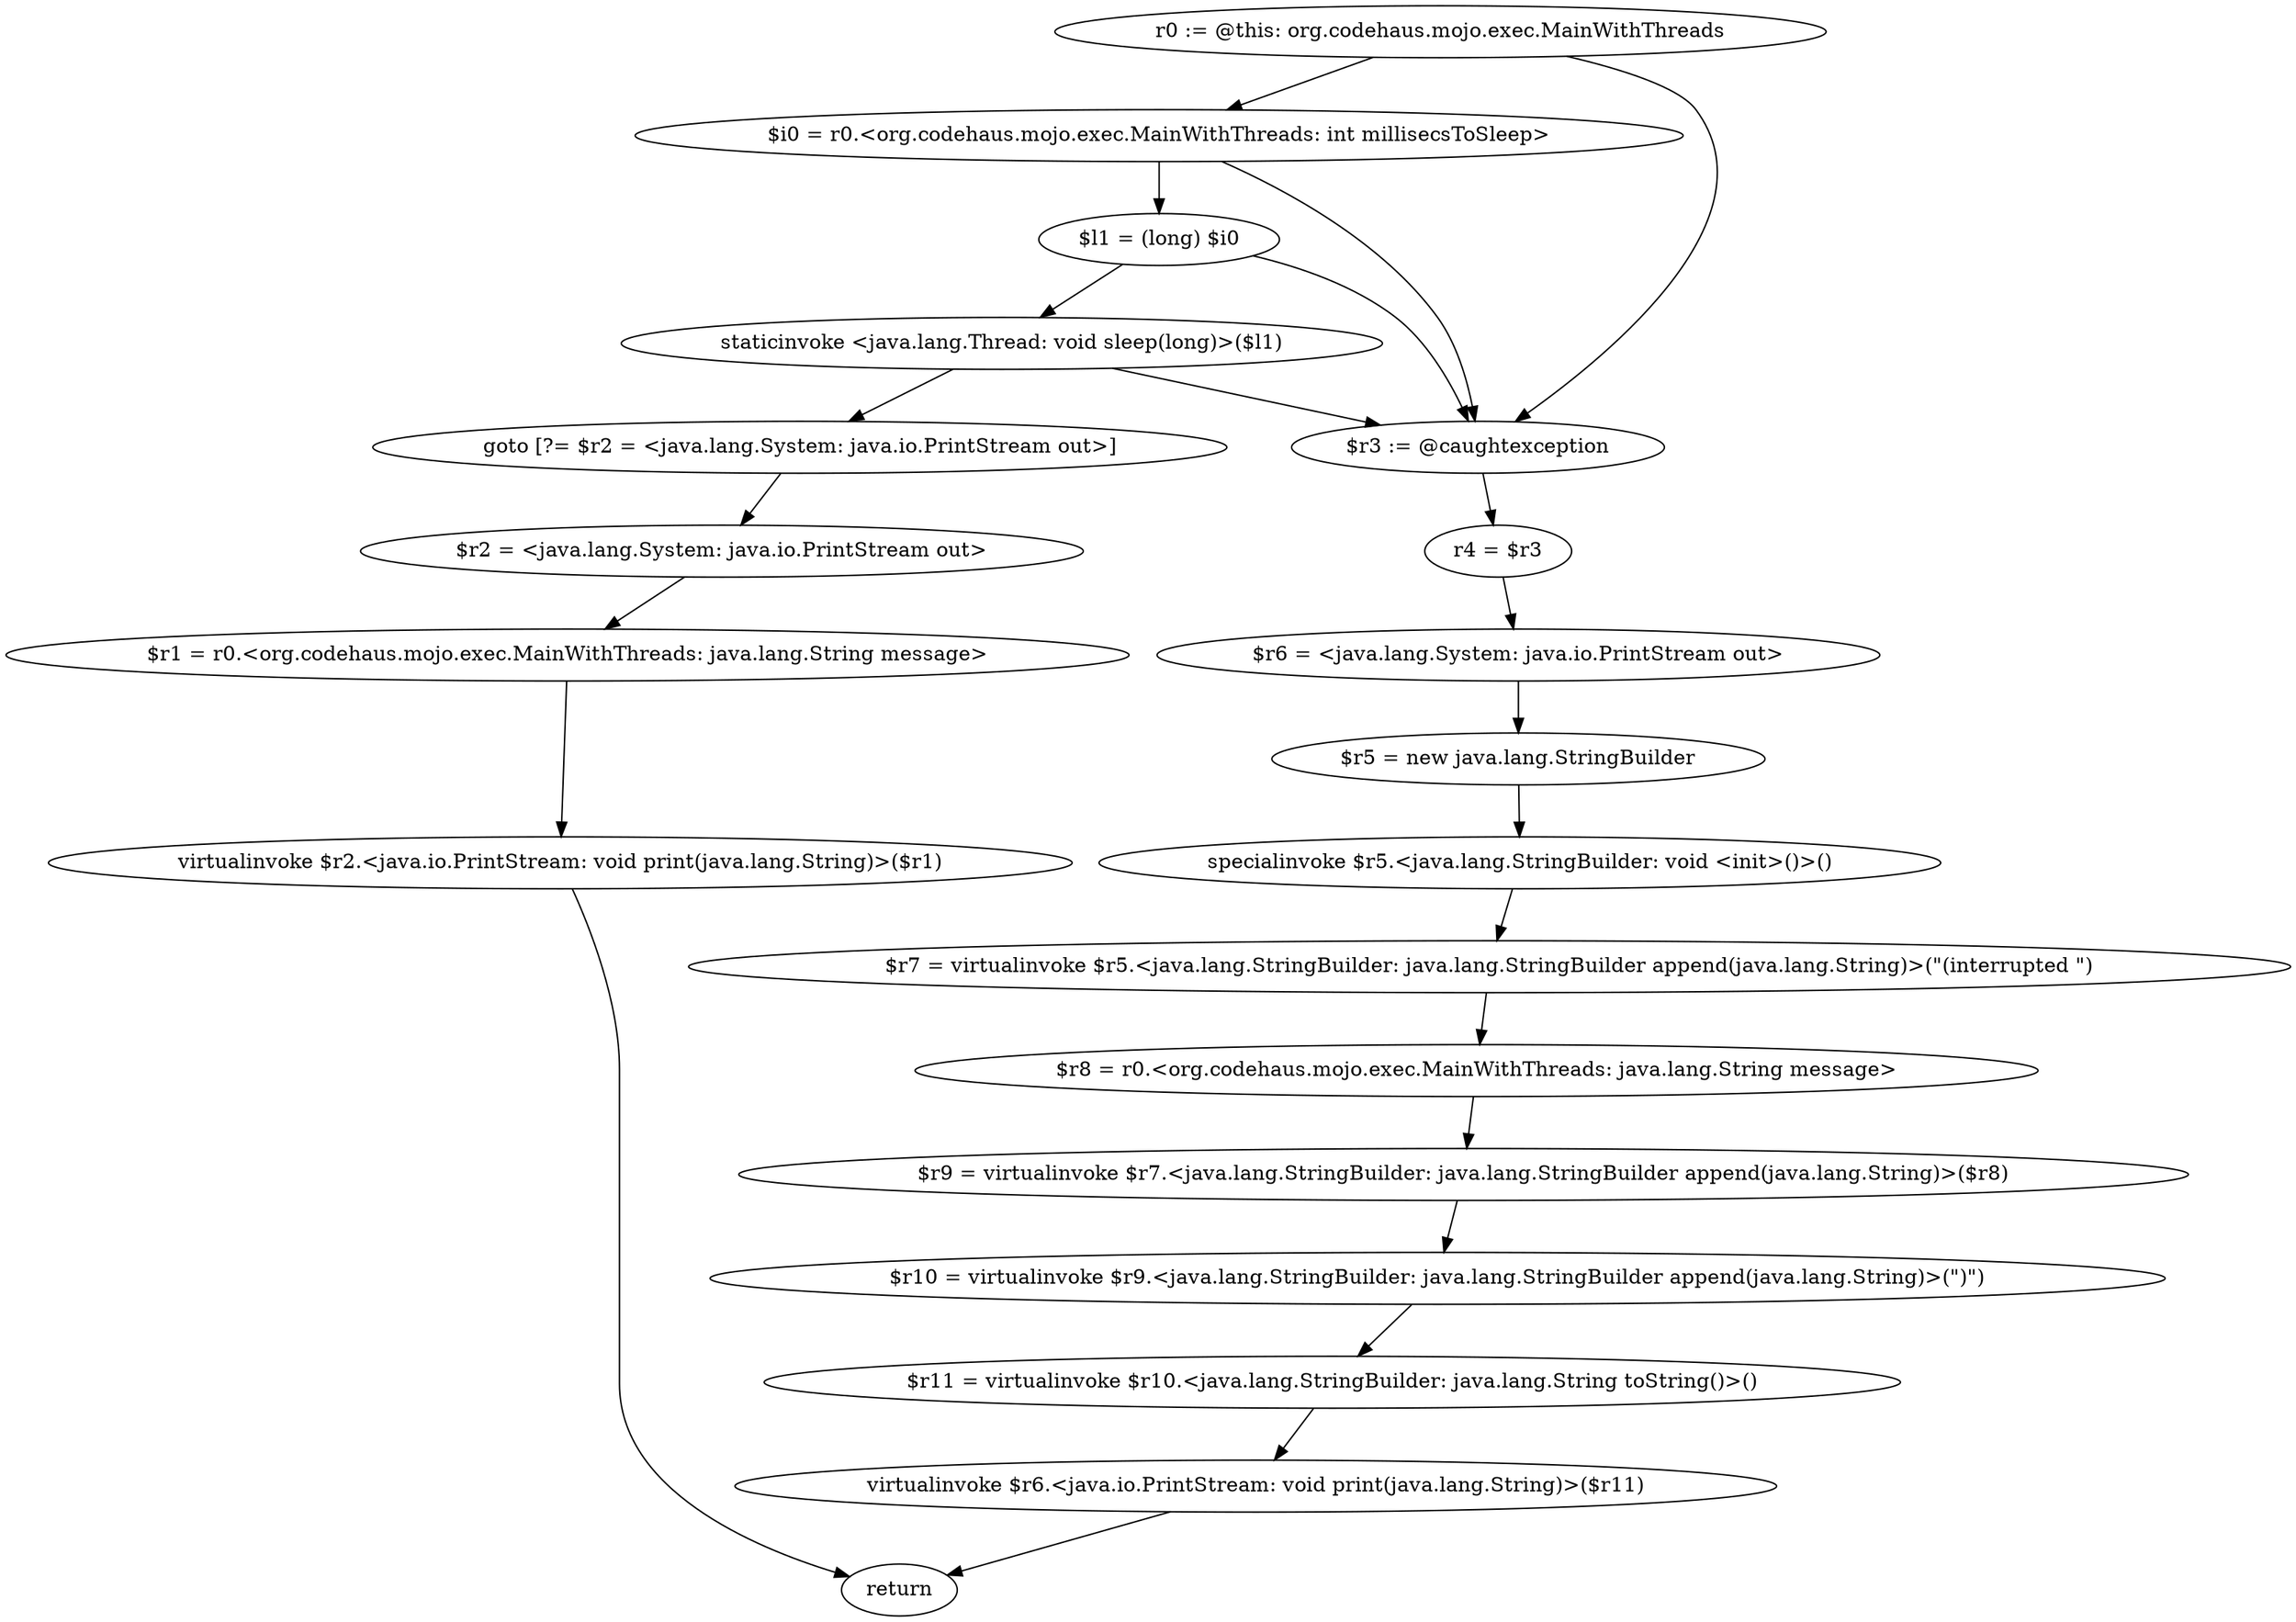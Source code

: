 digraph "unitGraph" {
    "r0 := @this: org.codehaus.mojo.exec.MainWithThreads"
    "$i0 = r0.<org.codehaus.mojo.exec.MainWithThreads: int millisecsToSleep>"
    "$l1 = (long) $i0"
    "staticinvoke <java.lang.Thread: void sleep(long)>($l1)"
    "goto [?= $r2 = <java.lang.System: java.io.PrintStream out>]"
    "$r3 := @caughtexception"
    "r4 = $r3"
    "$r6 = <java.lang.System: java.io.PrintStream out>"
    "$r5 = new java.lang.StringBuilder"
    "specialinvoke $r5.<java.lang.StringBuilder: void <init>()>()"
    "$r7 = virtualinvoke $r5.<java.lang.StringBuilder: java.lang.StringBuilder append(java.lang.String)>(\"(interrupted \")"
    "$r8 = r0.<org.codehaus.mojo.exec.MainWithThreads: java.lang.String message>"
    "$r9 = virtualinvoke $r7.<java.lang.StringBuilder: java.lang.StringBuilder append(java.lang.String)>($r8)"
    "$r10 = virtualinvoke $r9.<java.lang.StringBuilder: java.lang.StringBuilder append(java.lang.String)>(\")\")"
    "$r11 = virtualinvoke $r10.<java.lang.StringBuilder: java.lang.String toString()>()"
    "virtualinvoke $r6.<java.io.PrintStream: void print(java.lang.String)>($r11)"
    "return"
    "$r2 = <java.lang.System: java.io.PrintStream out>"
    "$r1 = r0.<org.codehaus.mojo.exec.MainWithThreads: java.lang.String message>"
    "virtualinvoke $r2.<java.io.PrintStream: void print(java.lang.String)>($r1)"
    "r0 := @this: org.codehaus.mojo.exec.MainWithThreads"->"$i0 = r0.<org.codehaus.mojo.exec.MainWithThreads: int millisecsToSleep>";
    "r0 := @this: org.codehaus.mojo.exec.MainWithThreads"->"$r3 := @caughtexception";
    "$i0 = r0.<org.codehaus.mojo.exec.MainWithThreads: int millisecsToSleep>"->"$l1 = (long) $i0";
    "$i0 = r0.<org.codehaus.mojo.exec.MainWithThreads: int millisecsToSleep>"->"$r3 := @caughtexception";
    "$l1 = (long) $i0"->"staticinvoke <java.lang.Thread: void sleep(long)>($l1)";
    "$l1 = (long) $i0"->"$r3 := @caughtexception";
    "staticinvoke <java.lang.Thread: void sleep(long)>($l1)"->"goto [?= $r2 = <java.lang.System: java.io.PrintStream out>]";
    "staticinvoke <java.lang.Thread: void sleep(long)>($l1)"->"$r3 := @caughtexception";
    "goto [?= $r2 = <java.lang.System: java.io.PrintStream out>]"->"$r2 = <java.lang.System: java.io.PrintStream out>";
    "$r3 := @caughtexception"->"r4 = $r3";
    "r4 = $r3"->"$r6 = <java.lang.System: java.io.PrintStream out>";
    "$r6 = <java.lang.System: java.io.PrintStream out>"->"$r5 = new java.lang.StringBuilder";
    "$r5 = new java.lang.StringBuilder"->"specialinvoke $r5.<java.lang.StringBuilder: void <init>()>()";
    "specialinvoke $r5.<java.lang.StringBuilder: void <init>()>()"->"$r7 = virtualinvoke $r5.<java.lang.StringBuilder: java.lang.StringBuilder append(java.lang.String)>(\"(interrupted \")";
    "$r7 = virtualinvoke $r5.<java.lang.StringBuilder: java.lang.StringBuilder append(java.lang.String)>(\"(interrupted \")"->"$r8 = r0.<org.codehaus.mojo.exec.MainWithThreads: java.lang.String message>";
    "$r8 = r0.<org.codehaus.mojo.exec.MainWithThreads: java.lang.String message>"->"$r9 = virtualinvoke $r7.<java.lang.StringBuilder: java.lang.StringBuilder append(java.lang.String)>($r8)";
    "$r9 = virtualinvoke $r7.<java.lang.StringBuilder: java.lang.StringBuilder append(java.lang.String)>($r8)"->"$r10 = virtualinvoke $r9.<java.lang.StringBuilder: java.lang.StringBuilder append(java.lang.String)>(\")\")";
    "$r10 = virtualinvoke $r9.<java.lang.StringBuilder: java.lang.StringBuilder append(java.lang.String)>(\")\")"->"$r11 = virtualinvoke $r10.<java.lang.StringBuilder: java.lang.String toString()>()";
    "$r11 = virtualinvoke $r10.<java.lang.StringBuilder: java.lang.String toString()>()"->"virtualinvoke $r6.<java.io.PrintStream: void print(java.lang.String)>($r11)";
    "virtualinvoke $r6.<java.io.PrintStream: void print(java.lang.String)>($r11)"->"return";
    "$r2 = <java.lang.System: java.io.PrintStream out>"->"$r1 = r0.<org.codehaus.mojo.exec.MainWithThreads: java.lang.String message>";
    "$r1 = r0.<org.codehaus.mojo.exec.MainWithThreads: java.lang.String message>"->"virtualinvoke $r2.<java.io.PrintStream: void print(java.lang.String)>($r1)";
    "virtualinvoke $r2.<java.io.PrintStream: void print(java.lang.String)>($r1)"->"return";
}

